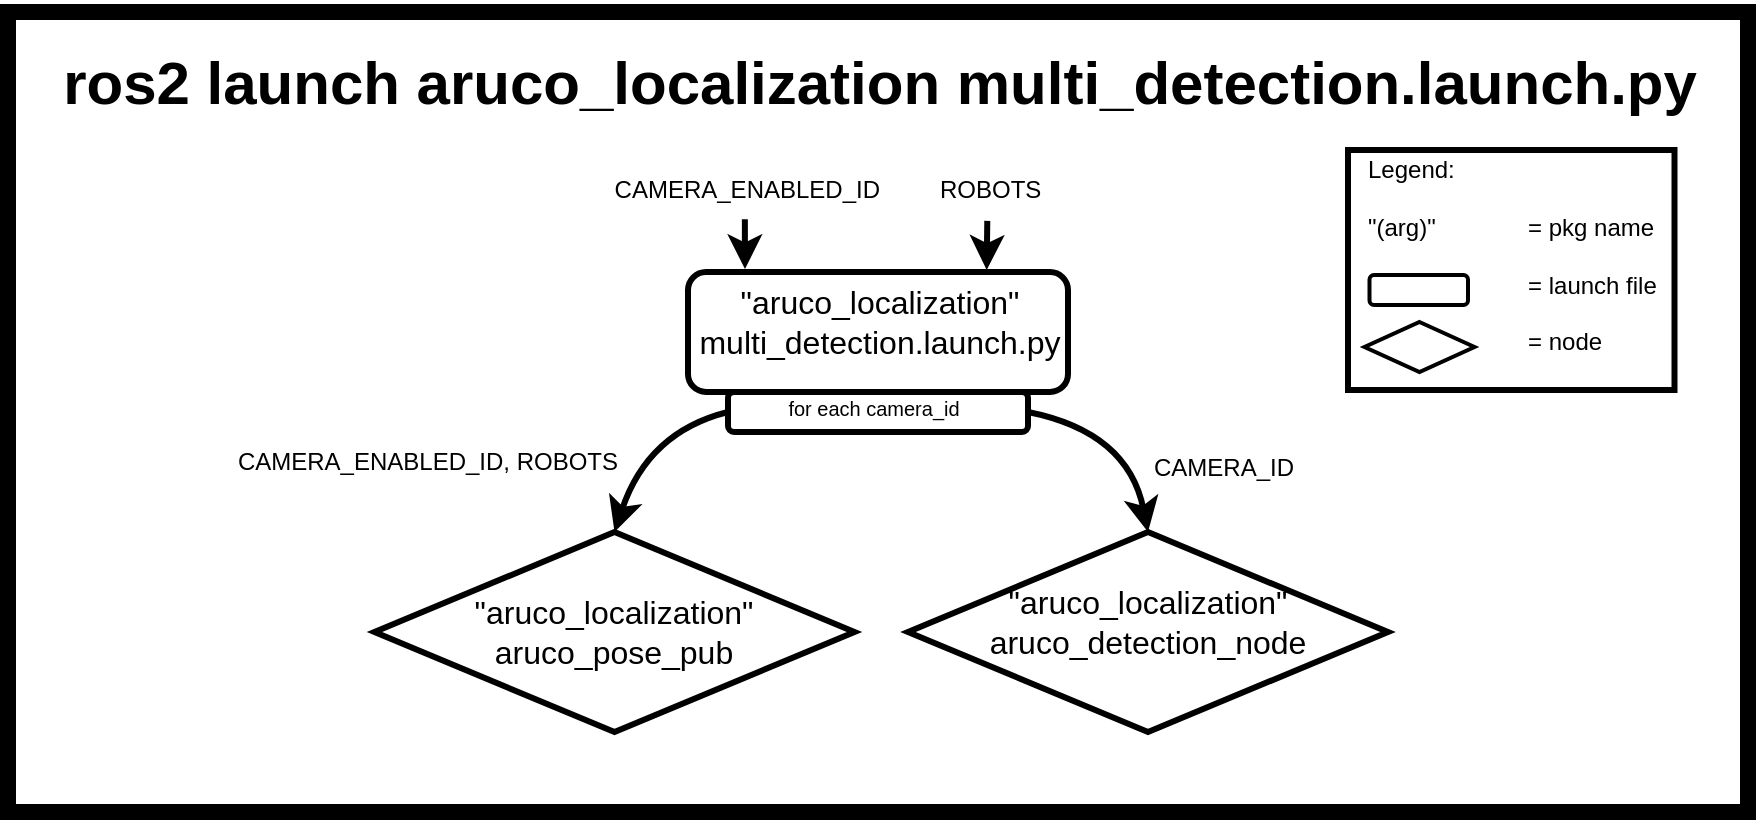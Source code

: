 <mxfile version="28.2.8">
  <diagram name="Page-1" id="bjVDkqN4jfYfFJxV3ved">
    <mxGraphModel dx="1360" dy="795" grid="1" gridSize="10" guides="1" tooltips="1" connect="1" arrows="1" fold="1" page="1" pageScale="1" pageWidth="850" pageHeight="1100" math="0" shadow="0">
      <root>
        <mxCell id="0" />
        <mxCell id="1" parent="0" />
        <mxCell id="tC6INBS62KU_Nt3FtVll-2" value="" style="rounded=0;whiteSpace=wrap;html=1;fillColor=light-dark(#FFFFFF,#FFFFFF);strokeColor=light-dark(#000000,#000000);strokeWidth=8;" parent="1" vertex="1">
          <mxGeometry x="40" y="40" width="870" height="400" as="geometry" />
        </mxCell>
        <mxCell id="tC6INBS62KU_Nt3FtVll-1" value="&lt;h1&gt;&lt;font style=&quot;color: light-dark(rgb(0, 0, 0), rgb(0, 0, 0)); font-size: 30px;&quot;&gt;ros2 launch aruco_localization multi_detection.launch.py&lt;/font&gt;&lt;/h1&gt;" style="text;html=1;align=center;verticalAlign=middle;whiteSpace=wrap;rounded=0;fontSize=16;" parent="1" vertex="1">
          <mxGeometry x="55.75" y="60" width="840" height="30" as="geometry" />
        </mxCell>
        <mxCell id="tC6INBS62KU_Nt3FtVll-3" value="" style="rounded=1;whiteSpace=wrap;html=1;fillColor=none;strokeColor=light-dark(#000000,#000000);strokeWidth=3;" parent="1" vertex="1">
          <mxGeometry x="380" y="170" width="190" height="60" as="geometry" />
        </mxCell>
        <mxCell id="tC6INBS62KU_Nt3FtVll-4" value="&lt;div align=&quot;center&quot;&gt;&lt;span style=&quot;color: light-dark(rgb(0, 0, 0), rgb(0, 0, 0));&quot;&gt;&quot;aruco_localization&quot;&lt;/span&gt;&lt;/div&gt;&lt;div align=&quot;center&quot;&gt;&lt;span style=&quot;color: light-dark(rgb(0, 0, 0), rgb(0, 0, 0));&quot;&gt;multi_detection.launch.py&lt;/span&gt;&lt;/div&gt;" style="text;strokeColor=none;fillColor=none;html=1;align=center;verticalAlign=middle;whiteSpace=wrap;rounded=0;fontSize=16;" parent="1" vertex="1">
          <mxGeometry x="416.25" y="180" width="120" height="30" as="geometry" />
        </mxCell>
        <mxCell id="tC6INBS62KU_Nt3FtVll-7" value="" style="rhombus;whiteSpace=wrap;html=1;fillColor=none;strokeColor=light-dark(#000000,#000000);strokeWidth=3;" parent="1" vertex="1">
          <mxGeometry x="490" y="300" width="240" height="100" as="geometry" />
        </mxCell>
        <mxCell id="tC6INBS62KU_Nt3FtVll-8" value="&lt;div&gt;&lt;span style=&quot;color: light-dark(rgb(0, 0, 0), rgb(0, 0, 0));&quot;&gt;&quot;aruco_localization&quot;&lt;/span&gt;&lt;/div&gt;&lt;div&gt;&lt;span style=&quot;color: light-dark(rgb(0, 0, 0), rgb(0, 0, 0));&quot;&gt;aruco_detection_node&lt;/span&gt;&lt;/div&gt;" style="text;strokeColor=none;fillColor=none;html=1;align=center;verticalAlign=middle;whiteSpace=wrap;rounded=0;fontSize=16;" parent="1" vertex="1">
          <mxGeometry x="550" y="330" width="120" height="30" as="geometry" />
        </mxCell>
        <mxCell id="tC6INBS62KU_Nt3FtVll-11" value="" style="endArrow=classic;html=1;rounded=0;fontSize=12;startSize=8;endSize=8;curved=1;strokeColor=light-dark(#000000,#000000);entryX=0.5;entryY=0;entryDx=0;entryDy=0;exitX=0.85;exitY=0.567;exitDx=0;exitDy=0;strokeWidth=3;exitPerimeter=0;" parent="1" source="bSa77lTKPPTLmuuF26cq-5" target="tC6INBS62KU_Nt3FtVll-7" edge="1">
          <mxGeometry width="50" height="50" relative="1" as="geometry">
            <mxPoint x="612.5" y="240.0" as="sourcePoint" />
            <mxPoint x="650" y="279" as="targetPoint" />
            <Array as="points">
              <mxPoint x="600" y="250" />
            </Array>
          </mxGeometry>
        </mxCell>
        <mxCell id="tC6INBS62KU_Nt3FtVll-39" value="" style="rhombus;whiteSpace=wrap;html=1;fillColor=none;strokeColor=light-dark(#000000,#000000);strokeWidth=3;" parent="1" vertex="1">
          <mxGeometry x="223.25" y="300" width="240" height="100" as="geometry" />
        </mxCell>
        <mxCell id="tC6INBS62KU_Nt3FtVll-40" value="&lt;div&gt;&lt;span style=&quot;color: light-dark(rgb(0, 0, 0), rgb(0, 0, 0));&quot;&gt;&quot;aruco_localization&quot;&lt;/span&gt;&lt;/div&gt;&lt;div&gt;&lt;span style=&quot;color: light-dark(rgb(0, 0, 0), rgb(0, 0, 0));&quot;&gt;aruco_pose_pub&lt;/span&gt;&lt;/div&gt;" style="text;strokeColor=none;fillColor=none;html=1;align=center;verticalAlign=middle;whiteSpace=wrap;rounded=0;fontSize=16;" parent="1" vertex="1">
          <mxGeometry x="283.25" y="335" width="120" height="30" as="geometry" />
        </mxCell>
        <mxCell id="tC6INBS62KU_Nt3FtVll-41" value="" style="endArrow=classic;html=1;rounded=0;fontSize=12;startSize=8;endSize=8;curved=1;strokeColor=light-dark(#000000,#000000);entryX=0.5;entryY=0;entryDx=0;entryDy=0;exitX=0.168;exitY=0.567;exitDx=0;exitDy=0;strokeWidth=3;exitPerimeter=0;" parent="1" source="bSa77lTKPPTLmuuF26cq-5" target="tC6INBS62KU_Nt3FtVll-39" edge="1">
          <mxGeometry width="50" height="50" relative="1" as="geometry">
            <mxPoint x="366.25" y="201.0" as="sourcePoint" />
            <mxPoint x="296.25" y="255" as="targetPoint" />
            <Array as="points">
              <mxPoint x="360" y="250" />
            </Array>
          </mxGeometry>
        </mxCell>
        <mxCell id="bSa77lTKPPTLmuuF26cq-1" value="&lt;span style=&quot;color: light-dark(rgb(0, 0, 0), rgb(0, 0, 0));&quot;&gt;CAMERA_ENABLED_ID&amp;nbsp; &amp;nbsp; &amp;nbsp; &amp;nbsp; &amp;nbsp;ROBOTS&lt;/span&gt;" style="text;html=1;whiteSpace=wrap;strokeColor=none;fillColor=none;align=center;verticalAlign=middle;rounded=0;" vertex="1" parent="1">
          <mxGeometry x="340" y="114" width="220" height="30" as="geometry" />
        </mxCell>
        <mxCell id="bSa77lTKPPTLmuuF26cq-2" value="" style="endArrow=classic;html=1;rounded=0;fontSize=12;startSize=8;endSize=8;curved=1;strokeColor=light-dark(#000000,#000000);entryX=0.15;entryY=-0.024;entryDx=0;entryDy=0;exitX=0.311;exitY=0.986;exitDx=0;exitDy=0;strokeWidth=3;exitPerimeter=0;entryPerimeter=0;" edge="1" parent="1" source="bSa77lTKPPTLmuuF26cq-1" target="tC6INBS62KU_Nt3FtVll-3">
          <mxGeometry width="50" height="50" relative="1" as="geometry">
            <mxPoint x="370" y="150.5" as="sourcePoint" />
            <mxPoint x="300" y="249.5" as="targetPoint" />
          </mxGeometry>
        </mxCell>
        <mxCell id="bSa77lTKPPTLmuuF26cq-3" value="" style="endArrow=classic;html=1;rounded=0;fontSize=12;startSize=8;endSize=8;curved=1;strokeColor=light-dark(#000000,#000000);entryX=0.786;entryY=-0.017;entryDx=0;entryDy=0;exitX=0.862;exitY=1.014;exitDx=0;exitDy=0;strokeWidth=3;exitPerimeter=0;entryPerimeter=0;" edge="1" parent="1" source="bSa77lTKPPTLmuuF26cq-1" target="tC6INBS62KU_Nt3FtVll-3">
          <mxGeometry width="50" height="50" relative="1" as="geometry">
            <mxPoint x="510" y="150" as="sourcePoint" />
            <mxPoint x="511" y="175" as="targetPoint" />
          </mxGeometry>
        </mxCell>
        <mxCell id="bSa77lTKPPTLmuuF26cq-4" value="" style="rounded=1;whiteSpace=wrap;html=1;fillColor=none;strokeColor=light-dark(#000000,#000000);strokeWidth=3;" vertex="1" parent="1">
          <mxGeometry x="400" y="230" width="150" height="20" as="geometry" />
        </mxCell>
        <mxCell id="bSa77lTKPPTLmuuF26cq-5" value="&lt;font style=&quot;font-size: 10px;&quot;&gt;&lt;span style=&quot;color: light-dark(rgb(0, 0, 0), rgb(0, 0, 0));&quot;&gt;for each camera_id&lt;/span&gt;&lt;/font&gt;" style="text;html=1;whiteSpace=wrap;strokeColor=none;fillColor=none;align=center;verticalAlign=middle;rounded=0;" vertex="1" parent="1">
          <mxGeometry x="363" y="223" width="220" height="30" as="geometry" />
        </mxCell>
        <mxCell id="bSa77lTKPPTLmuuF26cq-6" value="&lt;span style=&quot;color: light-dark(rgb(0, 0, 0), rgb(0, 0, 0));&quot;&gt;CAMERA_ID&lt;/span&gt;" style="text;html=1;whiteSpace=wrap;strokeColor=none;fillColor=none;align=center;verticalAlign=middle;rounded=0;" vertex="1" parent="1">
          <mxGeometry x="578.25" y="253" width="140" height="30" as="geometry" />
        </mxCell>
        <mxCell id="bSa77lTKPPTLmuuF26cq-7" value="&lt;span style=&quot;color: light-dark(rgb(0, 0, 0), rgb(0, 0, 0));&quot;&gt;CAMERA_ENABLED_ID, ROBOTS&lt;/span&gt;" style="text;html=1;whiteSpace=wrap;strokeColor=none;fillColor=none;align=center;verticalAlign=middle;rounded=0;" vertex="1" parent="1">
          <mxGeometry x="140" y="250" width="220" height="30" as="geometry" />
        </mxCell>
        <mxCell id="bSa77lTKPPTLmuuF26cq-8" value="" style="rounded=0;whiteSpace=wrap;html=1;fillColor=none;strokeColor=light-dark(#000000,#000000);strokeWidth=3;" vertex="1" parent="1">
          <mxGeometry x="710" y="109" width="163.25" height="120" as="geometry" />
        </mxCell>
        <mxCell id="bSa77lTKPPTLmuuF26cq-9" value="&lt;div align=&quot;left&quot;&gt;&lt;span style=&quot;color: light-dark(rgb(0, 0, 0), rgb(0, 0, 0));&quot;&gt;Legend:&lt;/span&gt;&lt;/div&gt;&lt;div align=&quot;left&quot;&gt;&lt;span style=&quot;color: light-dark(rgb(0, 0, 0), rgb(0, 0, 0));&quot;&gt;&lt;br&gt;&lt;/span&gt;&lt;/div&gt;&lt;div align=&quot;left&quot;&gt;&lt;span style=&quot;color: light-dark(rgb(0, 0, 0), rgb(0, 0, 0));&quot;&gt;&lt;span style=&quot;white-space: pre;&quot;&gt;&quot;(arg)&quot;&lt;/span&gt;&lt;span style=&quot;white-space: pre;&quot;&gt;&#x9;&lt;span style=&quot;white-space: pre;&quot;&gt;&#x9;&lt;/span&gt;&lt;/span&gt;= pkg name&lt;/span&gt;&lt;/div&gt;&lt;div align=&quot;left&quot;&gt;&lt;span style=&quot;color: light-dark(rgb(0, 0, 0), rgb(0, 0, 0));&quot;&gt;&lt;br&gt;&lt;/span&gt;&lt;/div&gt;&lt;div align=&quot;left&quot;&gt;&lt;span style=&quot;color: light-dark(rgb(0, 0, 0), rgb(0, 0, 0));&quot;&gt;&lt;span style=&quot;white-space: pre;&quot;&gt;&#x9;&lt;/span&gt;&lt;span style=&quot;white-space: pre;&quot;&gt;&#x9;&lt;span style=&quot;white-space: pre;&quot;&gt;&#x9;&lt;/span&gt;&lt;/span&gt;= launch file&lt;/span&gt;&lt;/div&gt;&lt;div align=&quot;left&quot;&gt;&lt;span style=&quot;color: light-dark(rgb(0, 0, 0), rgb(0, 0, 0));&quot;&gt;&lt;br&gt;&lt;/span&gt;&lt;/div&gt;&lt;div align=&quot;left&quot;&gt;&lt;span style=&quot;color: light-dark(rgb(0, 0, 0), rgb(0, 0, 0));&quot;&gt;&lt;span style=&quot;white-space: pre;&quot;&gt;&#x9;&lt;/span&gt;&lt;span style=&quot;white-space: pre;&quot;&gt;&#x9;&lt;/span&gt;&lt;span style=&quot;white-space: pre;&quot;&gt;&#x9;&lt;/span&gt;= node&lt;/span&gt;&lt;/div&gt;" style="text;html=1;whiteSpace=wrap;strokeColor=none;fillColor=none;align=left;verticalAlign=middle;rounded=0;" vertex="1" parent="1">
          <mxGeometry x="718.25" y="127" width="149" height="70" as="geometry" />
        </mxCell>
        <mxCell id="bSa77lTKPPTLmuuF26cq-10" value="" style="rounded=1;whiteSpace=wrap;html=1;fillColor=none;strokeColor=light-dark(#000000,#000000);strokeWidth=2;" vertex="1" parent="1">
          <mxGeometry x="720.75" y="171.5" width="49.25" height="15" as="geometry" />
        </mxCell>
        <mxCell id="bSa77lTKPPTLmuuF26cq-11" value="" style="rhombus;whiteSpace=wrap;html=1;fillColor=none;strokeColor=light-dark(#000000,#000000);strokeWidth=2;" vertex="1" parent="1">
          <mxGeometry x="718.25" y="195" width="55" height="25" as="geometry" />
        </mxCell>
      </root>
    </mxGraphModel>
  </diagram>
</mxfile>
